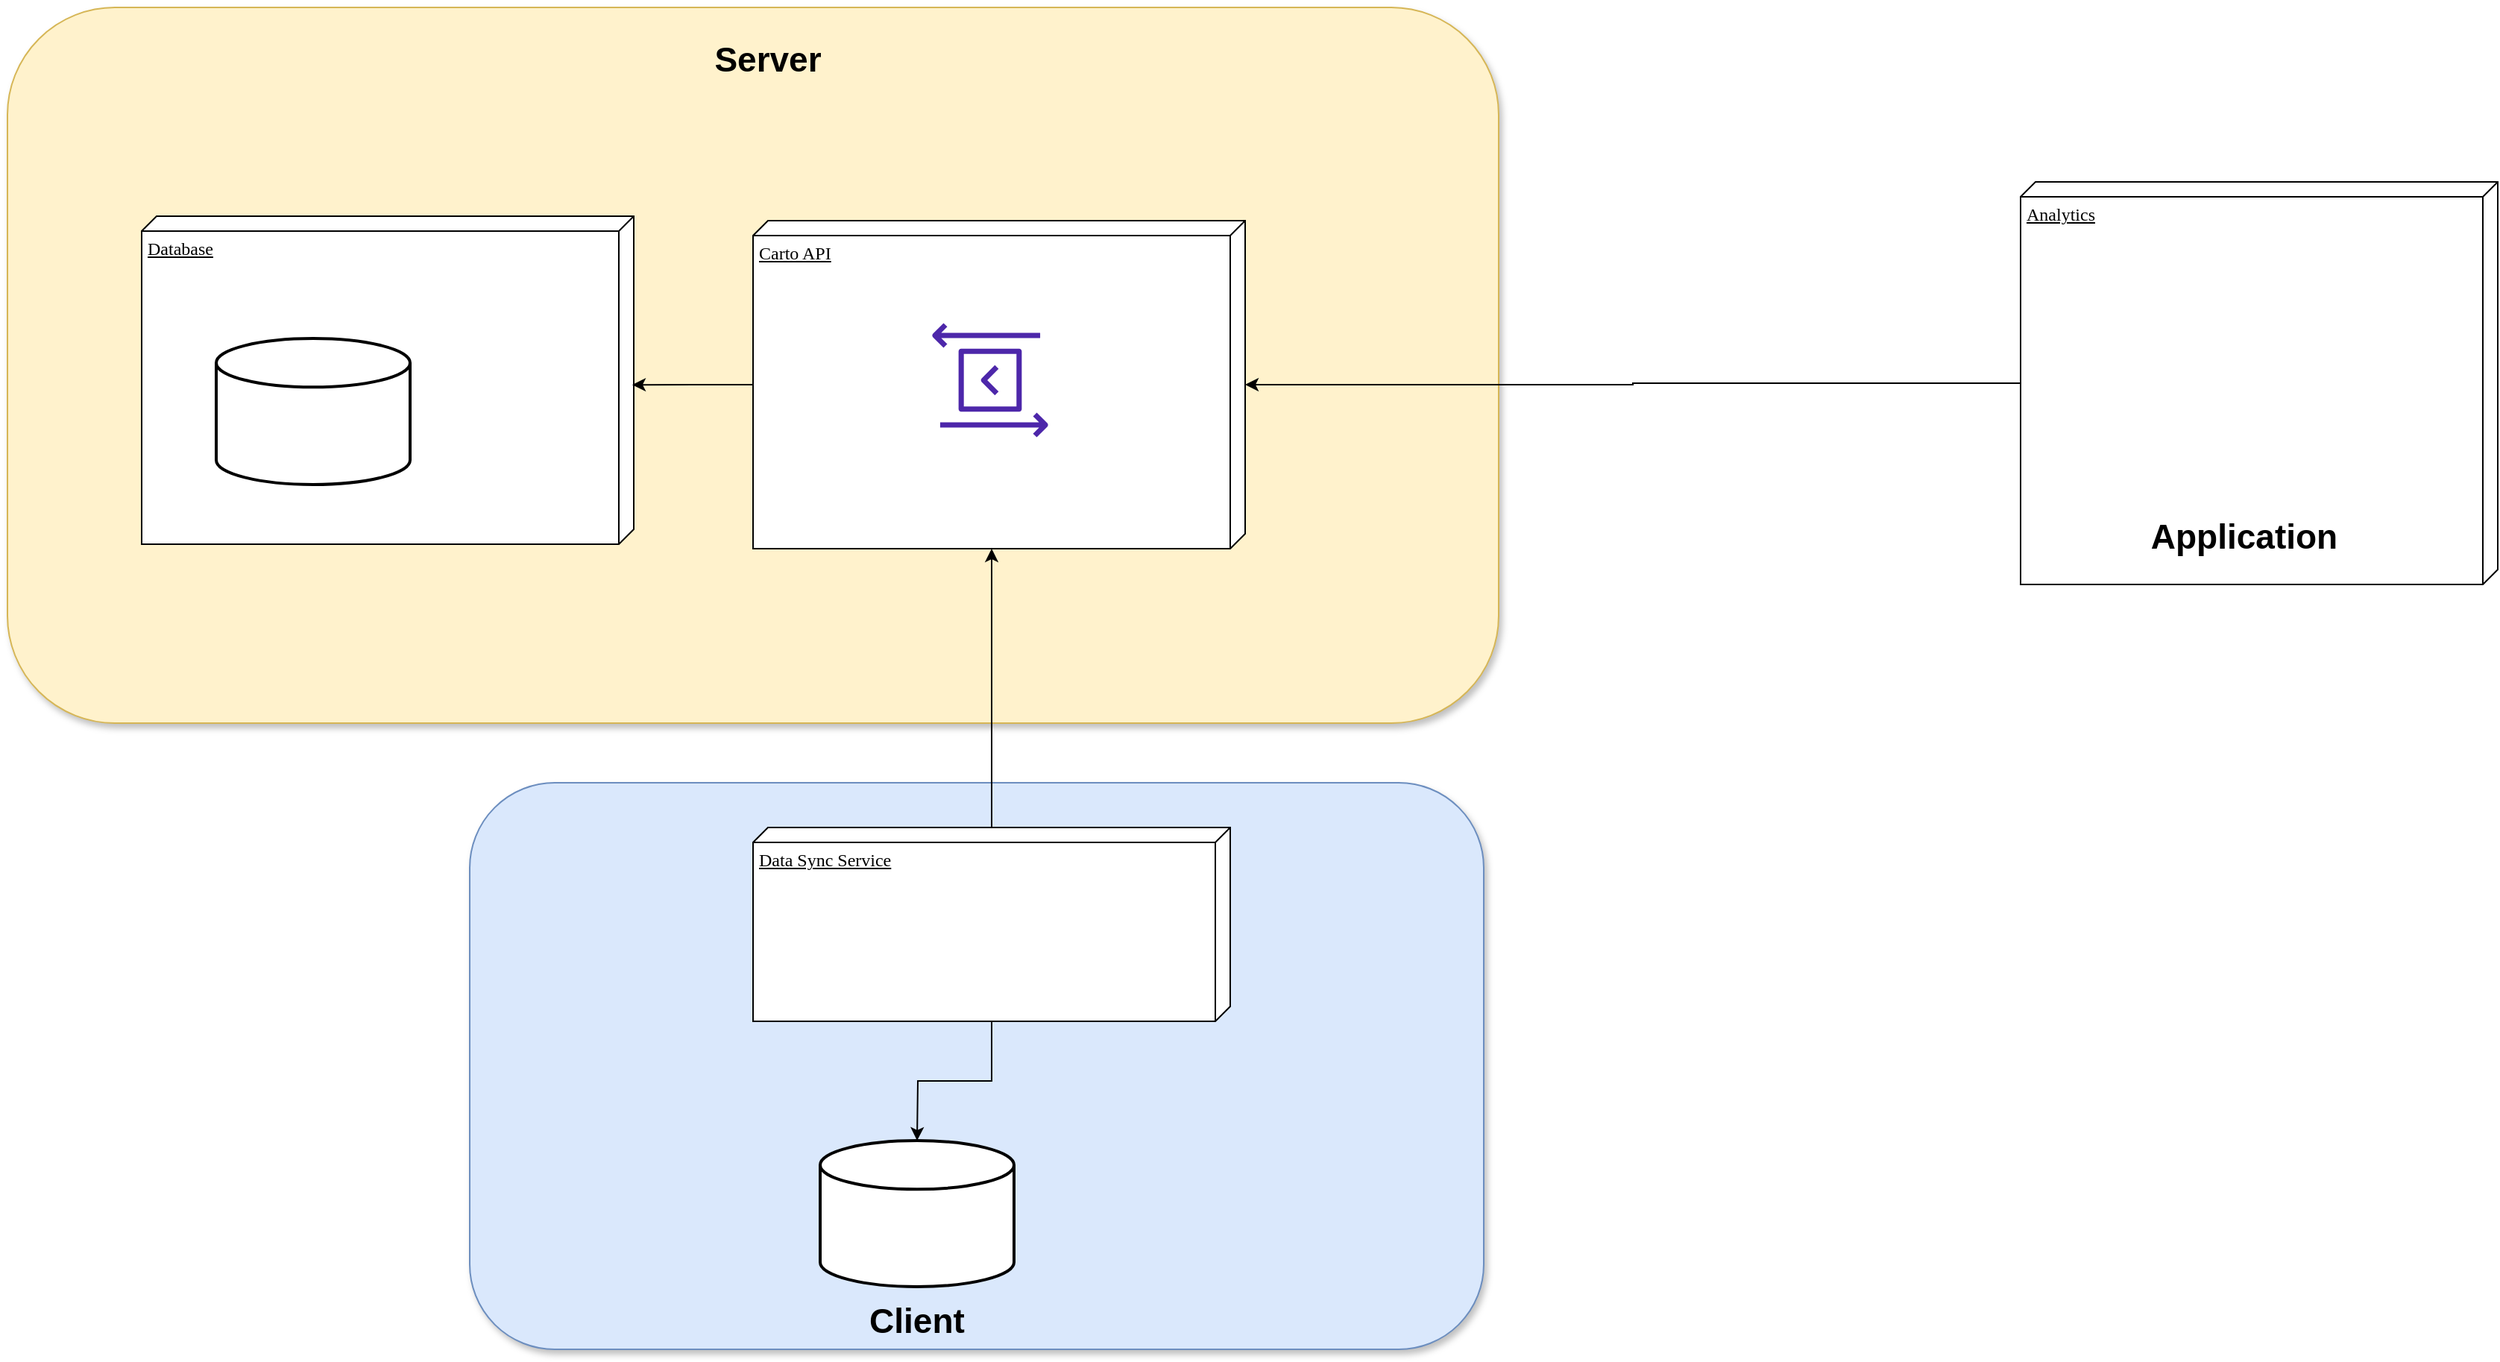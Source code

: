 <mxfile version="21.6.2" type="github">
  <diagram name="Page-1" id="5f0bae14-7c28-e335-631c-24af17079c00">
    <mxGraphModel dx="2433" dy="2123" grid="1" gridSize="10" guides="1" tooltips="1" connect="1" arrows="1" fold="1" page="1" pageScale="1" pageWidth="1100" pageHeight="850" background="none" math="0" shadow="0">
      <root>
        <mxCell id="0" />
        <mxCell id="1" parent="0" />
        <mxCell id="QFB8S7wR_qHZRgBEiR2Z-17" value="" style="rounded=1;whiteSpace=wrap;html=1;fillColor=#dae8fc;strokeColor=#6c8ebf;glass=0;shadow=1;" vertex="1" parent="1">
          <mxGeometry x="340" y="450" width="680" height="380" as="geometry" />
        </mxCell>
        <mxCell id="QFB8S7wR_qHZRgBEiR2Z-7" value="" style="rounded=1;whiteSpace=wrap;html=1;fillColor=#fff2cc;strokeColor=#d6b656;glass=0;shadow=1;" vertex="1" parent="1">
          <mxGeometry x="30" y="-70" width="1000" height="480" as="geometry" />
        </mxCell>
        <mxCell id="39150e848f15840c-1" value="Database" style="verticalAlign=top;align=left;spacingTop=8;spacingLeft=2;spacingRight=12;shape=cube;size=10;direction=south;fontStyle=4;html=1;rounded=0;shadow=0;comic=0;labelBackgroundColor=none;strokeWidth=1;fontFamily=Verdana;fontSize=12" parent="1" vertex="1">
          <mxGeometry x="120" y="70" width="330" height="220" as="geometry" />
        </mxCell>
        <mxCell id="QFB8S7wR_qHZRgBEiR2Z-3" style="edgeStyle=orthogonalEdgeStyle;rounded=0;orthogonalLoop=1;jettySize=auto;html=1;entryX=0.514;entryY=0.003;entryDx=0;entryDy=0;entryPerimeter=0;" edge="1" parent="1" source="39150e848f15840c-2" target="39150e848f15840c-1">
          <mxGeometry relative="1" as="geometry" />
        </mxCell>
        <mxCell id="39150e848f15840c-2" value="Carto API" style="verticalAlign=top;align=left;spacingTop=8;spacingLeft=2;spacingRight=12;shape=cube;size=10;direction=south;fontStyle=4;html=1;rounded=0;shadow=0;comic=0;labelBackgroundColor=none;strokeWidth=1;fontFamily=Verdana;fontSize=12" parent="1" vertex="1">
          <mxGeometry x="530" y="73" width="330" height="220" as="geometry" />
        </mxCell>
        <mxCell id="QFB8S7wR_qHZRgBEiR2Z-4" style="edgeStyle=orthogonalEdgeStyle;rounded=0;orthogonalLoop=1;jettySize=auto;html=1;" edge="1" parent="1" source="39150e848f15840c-3" target="39150e848f15840c-2">
          <mxGeometry relative="1" as="geometry" />
        </mxCell>
        <mxCell id="39150e848f15840c-3" value="Analytics" style="verticalAlign=top;align=left;spacingTop=8;spacingLeft=2;spacingRight=12;shape=cube;size=10;direction=south;fontStyle=4;html=1;rounded=0;shadow=0;comic=0;labelBackgroundColor=none;strokeWidth=1;fontFamily=Verdana;fontSize=12" parent="1" vertex="1">
          <mxGeometry x="1380" y="47" width="320" height="270" as="geometry" />
        </mxCell>
        <mxCell id="QFB8S7wR_qHZRgBEiR2Z-2" value="" style="sketch=0;outlineConnect=0;fontColor=#232F3E;gradientColor=none;fillColor=#4D27AA;strokeColor=none;dashed=0;verticalLabelPosition=bottom;verticalAlign=top;align=center;html=1;fontSize=12;fontStyle=0;aspect=fixed;pointerEvents=1;shape=mxgraph.aws4.data_exchange_for_apis;" vertex="1" parent="1">
          <mxGeometry x="650" y="141" width="78" height="78" as="geometry" />
        </mxCell>
        <mxCell id="QFB8S7wR_qHZRgBEiR2Z-6" style="edgeStyle=orthogonalEdgeStyle;rounded=0;orthogonalLoop=1;jettySize=auto;html=1;entryX=0;entryY=0;entryDx=220;entryDy=170;entryPerimeter=0;" edge="1" parent="1" source="QFB8S7wR_qHZRgBEiR2Z-5" target="39150e848f15840c-2">
          <mxGeometry relative="1" as="geometry" />
        </mxCell>
        <mxCell id="QFB8S7wR_qHZRgBEiR2Z-19" style="edgeStyle=orthogonalEdgeStyle;rounded=0;orthogonalLoop=1;jettySize=auto;html=1;entryX=0.5;entryY=0;entryDx=0;entryDy=0;" edge="1" parent="1" source="QFB8S7wR_qHZRgBEiR2Z-5">
          <mxGeometry relative="1" as="geometry">
            <mxPoint x="640" y="690" as="targetPoint" />
          </mxGeometry>
        </mxCell>
        <mxCell id="QFB8S7wR_qHZRgBEiR2Z-5" value="Data Sync Service" style="verticalAlign=top;align=left;spacingTop=8;spacingLeft=2;spacingRight=12;shape=cube;size=10;direction=south;fontStyle=4;html=1;rounded=0;shadow=0;comic=0;labelBackgroundColor=none;strokeWidth=1;fontFamily=Verdana;fontSize=12" vertex="1" parent="1">
          <mxGeometry x="530" y="480" width="320" height="130" as="geometry" />
        </mxCell>
        <mxCell id="QFB8S7wR_qHZRgBEiR2Z-20" value="Server" style="text;html=1;strokeColor=none;fillColor=none;align=center;verticalAlign=middle;whiteSpace=wrap;rounded=0;fontStyle=1;fontSize=23;" vertex="1" parent="1">
          <mxGeometry x="460" y="-60" width="160" height="50" as="geometry" />
        </mxCell>
        <mxCell id="QFB8S7wR_qHZRgBEiR2Z-21" value="Client" style="text;html=1;strokeColor=none;fillColor=none;align=center;verticalAlign=middle;whiteSpace=wrap;rounded=0;fontStyle=1;fontSize=23;" vertex="1" parent="1">
          <mxGeometry x="560" y="791" width="160" height="40" as="geometry" />
        </mxCell>
        <mxCell id="QFB8S7wR_qHZRgBEiR2Z-22" value="Application" style="text;html=1;strokeColor=none;fillColor=none;align=center;verticalAlign=middle;whiteSpace=wrap;rounded=0;fontStyle=1;fontSize=23;" vertex="1" parent="1">
          <mxGeometry x="1450" y="260" width="160" height="50" as="geometry" />
        </mxCell>
        <mxCell id="QFB8S7wR_qHZRgBEiR2Z-23" value="" style="strokeWidth=2;html=1;shape=mxgraph.flowchart.database;whiteSpace=wrap;" vertex="1" parent="1">
          <mxGeometry x="170" y="152" width="130" height="98" as="geometry" />
        </mxCell>
        <mxCell id="QFB8S7wR_qHZRgBEiR2Z-24" value="" style="strokeWidth=2;html=1;shape=mxgraph.flowchart.database;whiteSpace=wrap;" vertex="1" parent="1">
          <mxGeometry x="575" y="690" width="130" height="98" as="geometry" />
        </mxCell>
      </root>
    </mxGraphModel>
  </diagram>
</mxfile>
